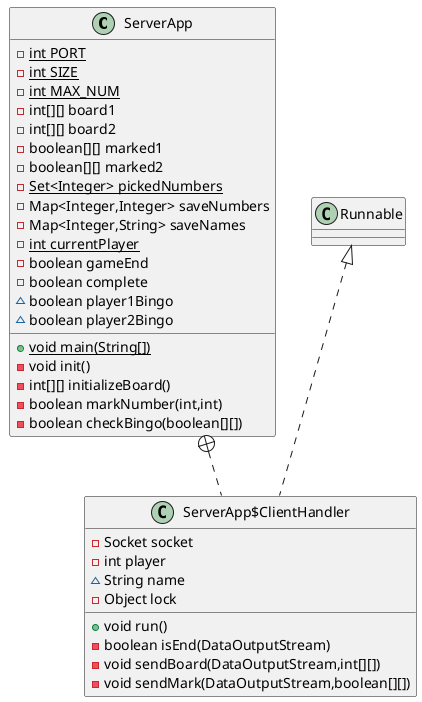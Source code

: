 @startuml
class ServerApp {
- {static} int PORT
- {static} int SIZE
- {static} int MAX_NUM
- int[][] board1
- int[][] board2
- boolean[][] marked1
- boolean[][] marked2
- {static} Set<Integer> pickedNumbers
- Map<Integer,Integer> saveNumbers
- Map<Integer,String> saveNames
- {static} int currentPlayer
- boolean gameEnd
- boolean complete
~ boolean player1Bingo
~ boolean player2Bingo
+ {static} void main(String[])
- void init()
- int[][] initializeBoard()
- boolean markNumber(int,int)
- boolean checkBingo(boolean[][])
}


class ServerApp$ClientHandler {
- Socket socket
- int player
~ String name
- Object lock
+ void run()
- boolean isEnd(DataOutputStream)
- void sendBoard(DataOutputStream,int[][])
- void sendMark(DataOutputStream,boolean[][])
}



ServerApp +.. ServerApp$ClientHandler
Runnable <|.. ServerApp$ClientHandler
@enduml
